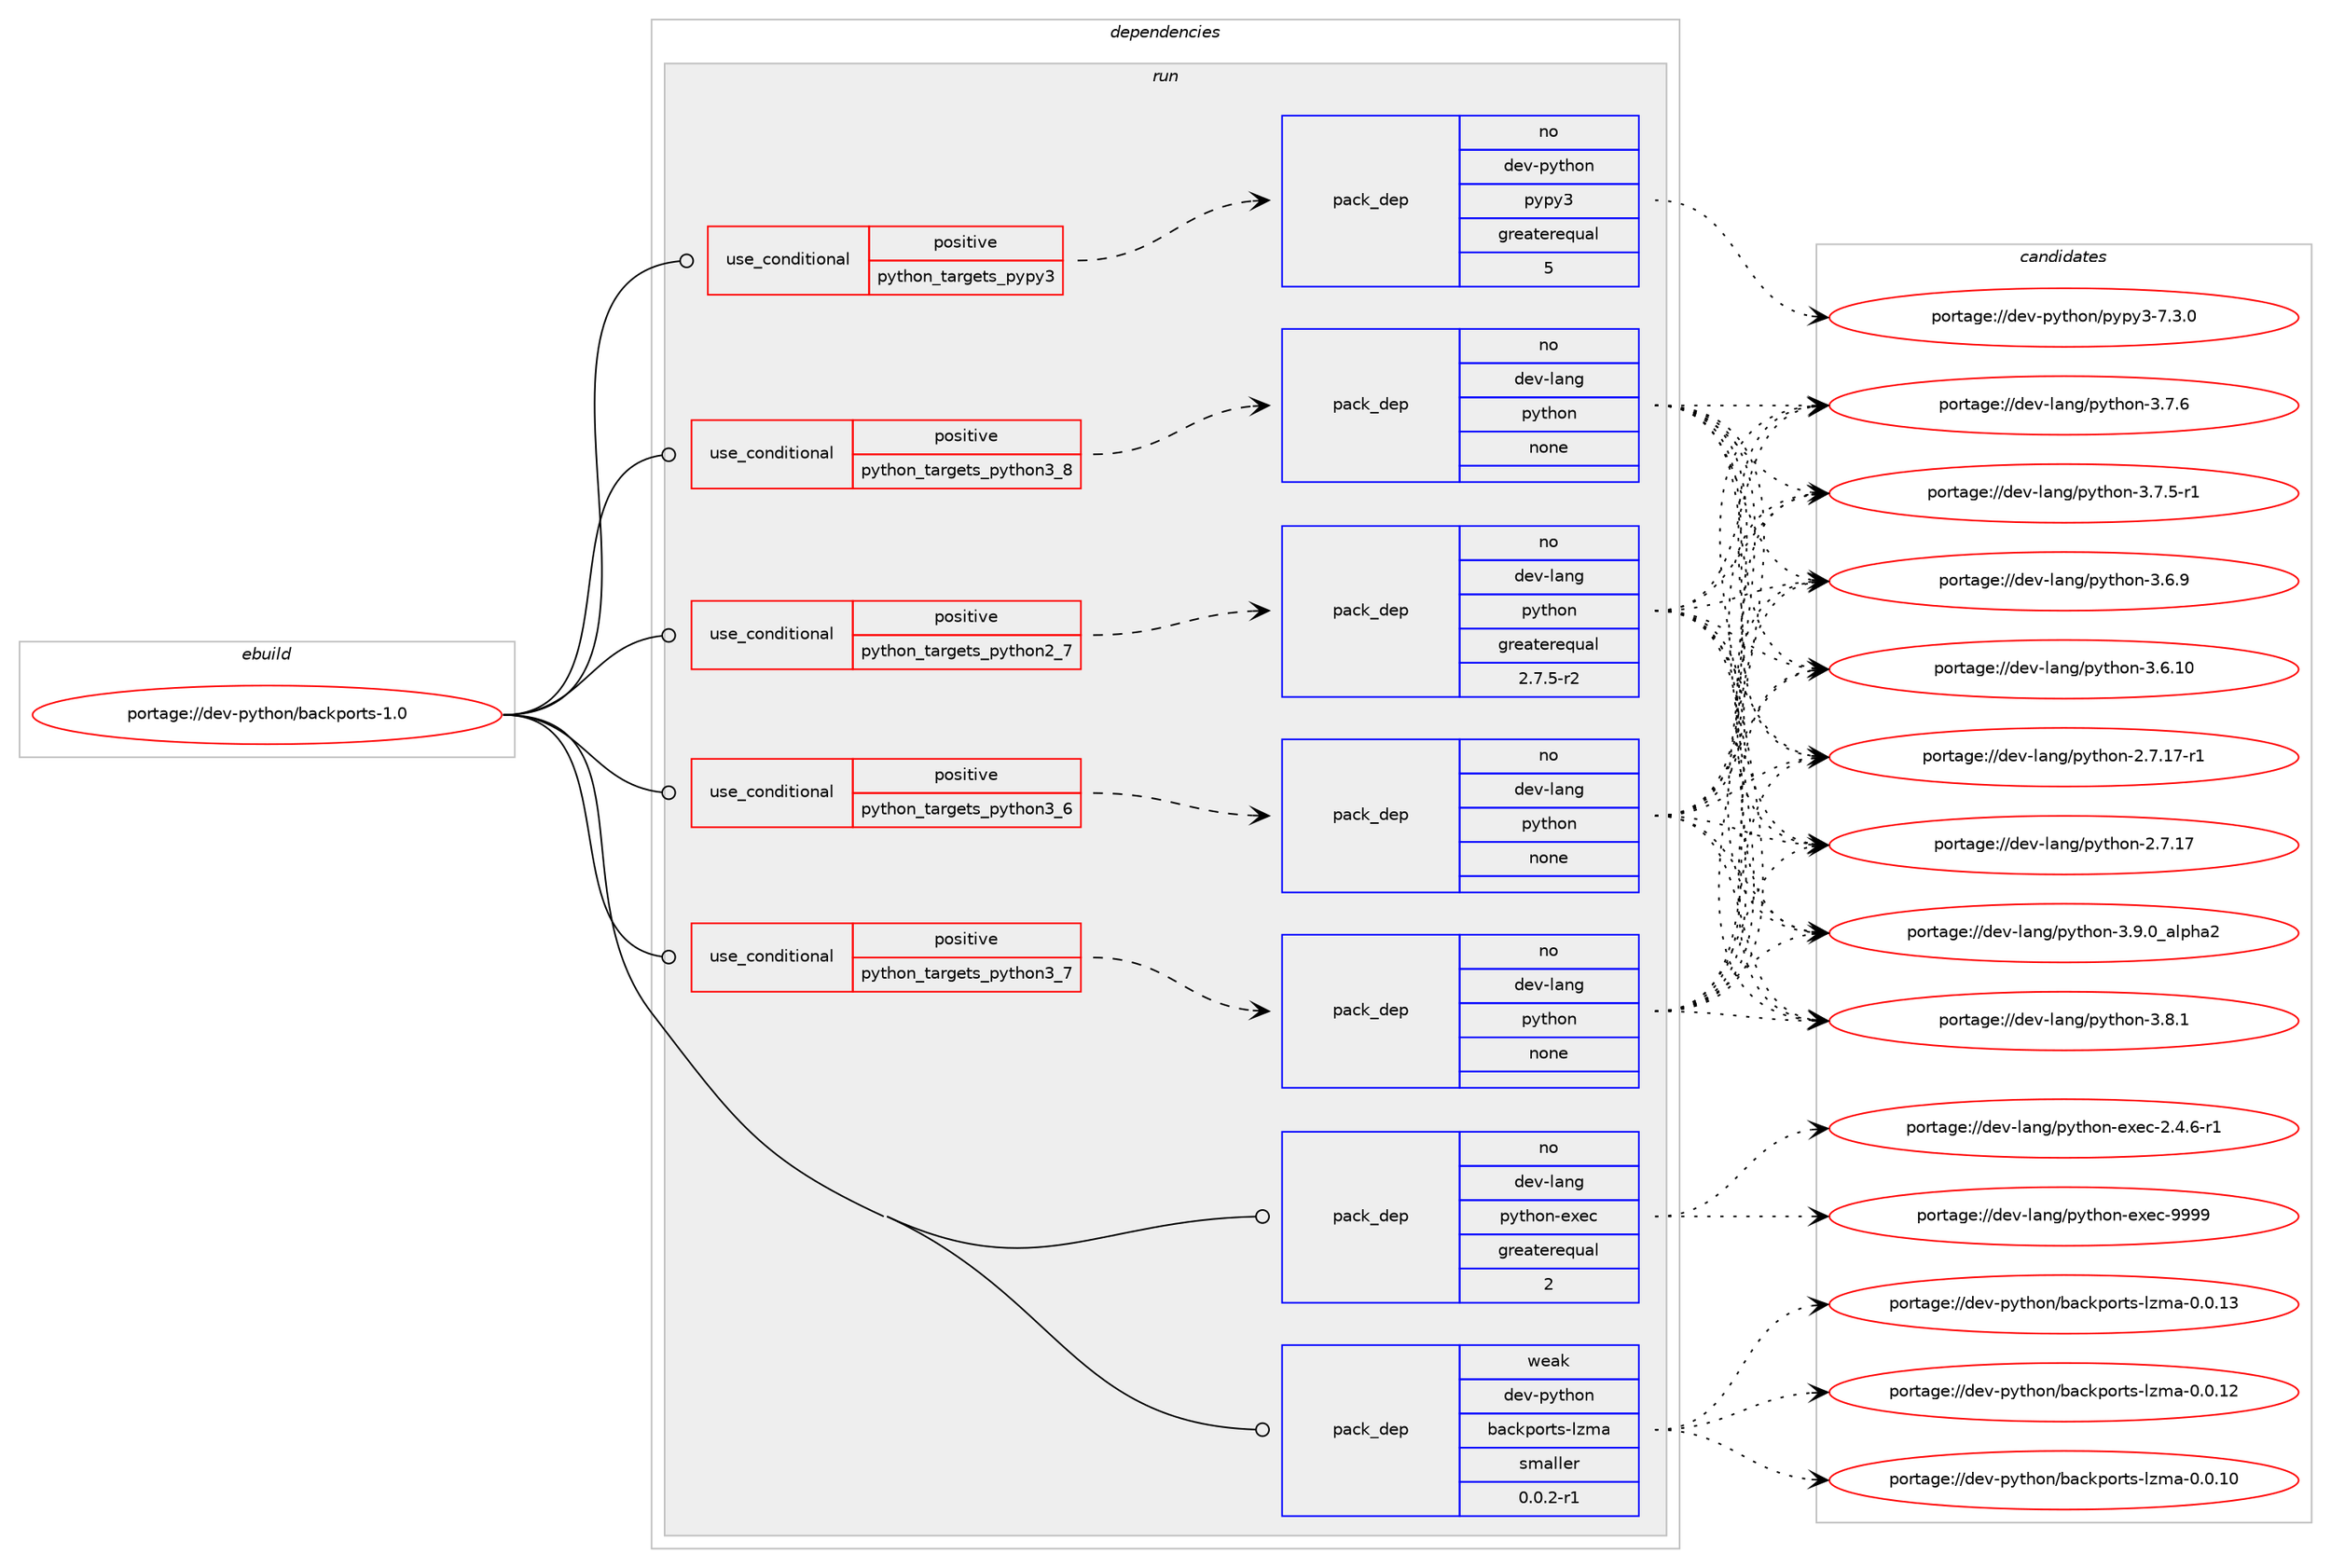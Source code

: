 digraph prolog {

# *************
# Graph options
# *************

newrank=true;
concentrate=true;
compound=true;
graph [rankdir=LR,fontname=Helvetica,fontsize=10,ranksep=1.5];#, ranksep=2.5, nodesep=0.2];
edge  [arrowhead=vee];
node  [fontname=Helvetica,fontsize=10];

# **********
# The ebuild
# **********

subgraph cluster_leftcol {
color=gray;
label=<<i>ebuild</i>>;
id [label="portage://dev-python/backports-1.0", color=red, width=4, href="../dev-python/backports-1.0.svg"];
}

# ****************
# The dependencies
# ****************

subgraph cluster_midcol {
color=gray;
label=<<i>dependencies</i>>;
subgraph cluster_compile {
fillcolor="#eeeeee";
style=filled;
label=<<i>compile</i>>;
}
subgraph cluster_compileandrun {
fillcolor="#eeeeee";
style=filled;
label=<<i>compile and run</i>>;
}
subgraph cluster_run {
fillcolor="#eeeeee";
style=filled;
label=<<i>run</i>>;
subgraph cond118616 {
dependency470113 [label=<<TABLE BORDER="0" CELLBORDER="1" CELLSPACING="0" CELLPADDING="4"><TR><TD ROWSPAN="3" CELLPADDING="10">use_conditional</TD></TR><TR><TD>positive</TD></TR><TR><TD>python_targets_pypy3</TD></TR></TABLE>>, shape=none, color=red];
subgraph pack346484 {
dependency470114 [label=<<TABLE BORDER="0" CELLBORDER="1" CELLSPACING="0" CELLPADDING="4" WIDTH="220"><TR><TD ROWSPAN="6" CELLPADDING="30">pack_dep</TD></TR><TR><TD WIDTH="110">no</TD></TR><TR><TD>dev-python</TD></TR><TR><TD>pypy3</TD></TR><TR><TD>greaterequal</TD></TR><TR><TD>5</TD></TR></TABLE>>, shape=none, color=blue];
}
dependency470113:e -> dependency470114:w [weight=20,style="dashed",arrowhead="vee"];
}
id:e -> dependency470113:w [weight=20,style="solid",arrowhead="odot"];
subgraph cond118617 {
dependency470115 [label=<<TABLE BORDER="0" CELLBORDER="1" CELLSPACING="0" CELLPADDING="4"><TR><TD ROWSPAN="3" CELLPADDING="10">use_conditional</TD></TR><TR><TD>positive</TD></TR><TR><TD>python_targets_python2_7</TD></TR></TABLE>>, shape=none, color=red];
subgraph pack346485 {
dependency470116 [label=<<TABLE BORDER="0" CELLBORDER="1" CELLSPACING="0" CELLPADDING="4" WIDTH="220"><TR><TD ROWSPAN="6" CELLPADDING="30">pack_dep</TD></TR><TR><TD WIDTH="110">no</TD></TR><TR><TD>dev-lang</TD></TR><TR><TD>python</TD></TR><TR><TD>greaterequal</TD></TR><TR><TD>2.7.5-r2</TD></TR></TABLE>>, shape=none, color=blue];
}
dependency470115:e -> dependency470116:w [weight=20,style="dashed",arrowhead="vee"];
}
id:e -> dependency470115:w [weight=20,style="solid",arrowhead="odot"];
subgraph cond118618 {
dependency470117 [label=<<TABLE BORDER="0" CELLBORDER="1" CELLSPACING="0" CELLPADDING="4"><TR><TD ROWSPAN="3" CELLPADDING="10">use_conditional</TD></TR><TR><TD>positive</TD></TR><TR><TD>python_targets_python3_6</TD></TR></TABLE>>, shape=none, color=red];
subgraph pack346486 {
dependency470118 [label=<<TABLE BORDER="0" CELLBORDER="1" CELLSPACING="0" CELLPADDING="4" WIDTH="220"><TR><TD ROWSPAN="6" CELLPADDING="30">pack_dep</TD></TR><TR><TD WIDTH="110">no</TD></TR><TR><TD>dev-lang</TD></TR><TR><TD>python</TD></TR><TR><TD>none</TD></TR><TR><TD></TD></TR></TABLE>>, shape=none, color=blue];
}
dependency470117:e -> dependency470118:w [weight=20,style="dashed",arrowhead="vee"];
}
id:e -> dependency470117:w [weight=20,style="solid",arrowhead="odot"];
subgraph cond118619 {
dependency470119 [label=<<TABLE BORDER="0" CELLBORDER="1" CELLSPACING="0" CELLPADDING="4"><TR><TD ROWSPAN="3" CELLPADDING="10">use_conditional</TD></TR><TR><TD>positive</TD></TR><TR><TD>python_targets_python3_7</TD></TR></TABLE>>, shape=none, color=red];
subgraph pack346487 {
dependency470120 [label=<<TABLE BORDER="0" CELLBORDER="1" CELLSPACING="0" CELLPADDING="4" WIDTH="220"><TR><TD ROWSPAN="6" CELLPADDING="30">pack_dep</TD></TR><TR><TD WIDTH="110">no</TD></TR><TR><TD>dev-lang</TD></TR><TR><TD>python</TD></TR><TR><TD>none</TD></TR><TR><TD></TD></TR></TABLE>>, shape=none, color=blue];
}
dependency470119:e -> dependency470120:w [weight=20,style="dashed",arrowhead="vee"];
}
id:e -> dependency470119:w [weight=20,style="solid",arrowhead="odot"];
subgraph cond118620 {
dependency470121 [label=<<TABLE BORDER="0" CELLBORDER="1" CELLSPACING="0" CELLPADDING="4"><TR><TD ROWSPAN="3" CELLPADDING="10">use_conditional</TD></TR><TR><TD>positive</TD></TR><TR><TD>python_targets_python3_8</TD></TR></TABLE>>, shape=none, color=red];
subgraph pack346488 {
dependency470122 [label=<<TABLE BORDER="0" CELLBORDER="1" CELLSPACING="0" CELLPADDING="4" WIDTH="220"><TR><TD ROWSPAN="6" CELLPADDING="30">pack_dep</TD></TR><TR><TD WIDTH="110">no</TD></TR><TR><TD>dev-lang</TD></TR><TR><TD>python</TD></TR><TR><TD>none</TD></TR><TR><TD></TD></TR></TABLE>>, shape=none, color=blue];
}
dependency470121:e -> dependency470122:w [weight=20,style="dashed",arrowhead="vee"];
}
id:e -> dependency470121:w [weight=20,style="solid",arrowhead="odot"];
subgraph pack346489 {
dependency470123 [label=<<TABLE BORDER="0" CELLBORDER="1" CELLSPACING="0" CELLPADDING="4" WIDTH="220"><TR><TD ROWSPAN="6" CELLPADDING="30">pack_dep</TD></TR><TR><TD WIDTH="110">no</TD></TR><TR><TD>dev-lang</TD></TR><TR><TD>python-exec</TD></TR><TR><TD>greaterequal</TD></TR><TR><TD>2</TD></TR></TABLE>>, shape=none, color=blue];
}
id:e -> dependency470123:w [weight=20,style="solid",arrowhead="odot"];
subgraph pack346490 {
dependency470124 [label=<<TABLE BORDER="0" CELLBORDER="1" CELLSPACING="0" CELLPADDING="4" WIDTH="220"><TR><TD ROWSPAN="6" CELLPADDING="30">pack_dep</TD></TR><TR><TD WIDTH="110">weak</TD></TR><TR><TD>dev-python</TD></TR><TR><TD>backports-lzma</TD></TR><TR><TD>smaller</TD></TR><TR><TD>0.0.2-r1</TD></TR></TABLE>>, shape=none, color=blue];
}
id:e -> dependency470124:w [weight=20,style="solid",arrowhead="odot"];
}
}

# **************
# The candidates
# **************

subgraph cluster_choices {
rank=same;
color=gray;
label=<<i>candidates</i>>;

subgraph choice346484 {
color=black;
nodesep=1;
choice100101118451121211161041111104711212111212151455546514648 [label="portage://dev-python/pypy3-7.3.0", color=red, width=4,href="../dev-python/pypy3-7.3.0.svg"];
dependency470114:e -> choice100101118451121211161041111104711212111212151455546514648:w [style=dotted,weight="100"];
}
subgraph choice346485 {
color=black;
nodesep=1;
choice10010111845108971101034711212111610411111045514657464895971081121049750 [label="portage://dev-lang/python-3.9.0_alpha2", color=red, width=4,href="../dev-lang/python-3.9.0_alpha2.svg"];
choice100101118451089711010347112121116104111110455146564649 [label="portage://dev-lang/python-3.8.1", color=red, width=4,href="../dev-lang/python-3.8.1.svg"];
choice100101118451089711010347112121116104111110455146554654 [label="portage://dev-lang/python-3.7.6", color=red, width=4,href="../dev-lang/python-3.7.6.svg"];
choice1001011184510897110103471121211161041111104551465546534511449 [label="portage://dev-lang/python-3.7.5-r1", color=red, width=4,href="../dev-lang/python-3.7.5-r1.svg"];
choice100101118451089711010347112121116104111110455146544657 [label="portage://dev-lang/python-3.6.9", color=red, width=4,href="../dev-lang/python-3.6.9.svg"];
choice10010111845108971101034711212111610411111045514654464948 [label="portage://dev-lang/python-3.6.10", color=red, width=4,href="../dev-lang/python-3.6.10.svg"];
choice100101118451089711010347112121116104111110455046554649554511449 [label="portage://dev-lang/python-2.7.17-r1", color=red, width=4,href="../dev-lang/python-2.7.17-r1.svg"];
choice10010111845108971101034711212111610411111045504655464955 [label="portage://dev-lang/python-2.7.17", color=red, width=4,href="../dev-lang/python-2.7.17.svg"];
dependency470116:e -> choice10010111845108971101034711212111610411111045514657464895971081121049750:w [style=dotted,weight="100"];
dependency470116:e -> choice100101118451089711010347112121116104111110455146564649:w [style=dotted,weight="100"];
dependency470116:e -> choice100101118451089711010347112121116104111110455146554654:w [style=dotted,weight="100"];
dependency470116:e -> choice1001011184510897110103471121211161041111104551465546534511449:w [style=dotted,weight="100"];
dependency470116:e -> choice100101118451089711010347112121116104111110455146544657:w [style=dotted,weight="100"];
dependency470116:e -> choice10010111845108971101034711212111610411111045514654464948:w [style=dotted,weight="100"];
dependency470116:e -> choice100101118451089711010347112121116104111110455046554649554511449:w [style=dotted,weight="100"];
dependency470116:e -> choice10010111845108971101034711212111610411111045504655464955:w [style=dotted,weight="100"];
}
subgraph choice346486 {
color=black;
nodesep=1;
choice10010111845108971101034711212111610411111045514657464895971081121049750 [label="portage://dev-lang/python-3.9.0_alpha2", color=red, width=4,href="../dev-lang/python-3.9.0_alpha2.svg"];
choice100101118451089711010347112121116104111110455146564649 [label="portage://dev-lang/python-3.8.1", color=red, width=4,href="../dev-lang/python-3.8.1.svg"];
choice100101118451089711010347112121116104111110455146554654 [label="portage://dev-lang/python-3.7.6", color=red, width=4,href="../dev-lang/python-3.7.6.svg"];
choice1001011184510897110103471121211161041111104551465546534511449 [label="portage://dev-lang/python-3.7.5-r1", color=red, width=4,href="../dev-lang/python-3.7.5-r1.svg"];
choice100101118451089711010347112121116104111110455146544657 [label="portage://dev-lang/python-3.6.9", color=red, width=4,href="../dev-lang/python-3.6.9.svg"];
choice10010111845108971101034711212111610411111045514654464948 [label="portage://dev-lang/python-3.6.10", color=red, width=4,href="../dev-lang/python-3.6.10.svg"];
choice100101118451089711010347112121116104111110455046554649554511449 [label="portage://dev-lang/python-2.7.17-r1", color=red, width=4,href="../dev-lang/python-2.7.17-r1.svg"];
choice10010111845108971101034711212111610411111045504655464955 [label="portage://dev-lang/python-2.7.17", color=red, width=4,href="../dev-lang/python-2.7.17.svg"];
dependency470118:e -> choice10010111845108971101034711212111610411111045514657464895971081121049750:w [style=dotted,weight="100"];
dependency470118:e -> choice100101118451089711010347112121116104111110455146564649:w [style=dotted,weight="100"];
dependency470118:e -> choice100101118451089711010347112121116104111110455146554654:w [style=dotted,weight="100"];
dependency470118:e -> choice1001011184510897110103471121211161041111104551465546534511449:w [style=dotted,weight="100"];
dependency470118:e -> choice100101118451089711010347112121116104111110455146544657:w [style=dotted,weight="100"];
dependency470118:e -> choice10010111845108971101034711212111610411111045514654464948:w [style=dotted,weight="100"];
dependency470118:e -> choice100101118451089711010347112121116104111110455046554649554511449:w [style=dotted,weight="100"];
dependency470118:e -> choice10010111845108971101034711212111610411111045504655464955:w [style=dotted,weight="100"];
}
subgraph choice346487 {
color=black;
nodesep=1;
choice10010111845108971101034711212111610411111045514657464895971081121049750 [label="portage://dev-lang/python-3.9.0_alpha2", color=red, width=4,href="../dev-lang/python-3.9.0_alpha2.svg"];
choice100101118451089711010347112121116104111110455146564649 [label="portage://dev-lang/python-3.8.1", color=red, width=4,href="../dev-lang/python-3.8.1.svg"];
choice100101118451089711010347112121116104111110455146554654 [label="portage://dev-lang/python-3.7.6", color=red, width=4,href="../dev-lang/python-3.7.6.svg"];
choice1001011184510897110103471121211161041111104551465546534511449 [label="portage://dev-lang/python-3.7.5-r1", color=red, width=4,href="../dev-lang/python-3.7.5-r1.svg"];
choice100101118451089711010347112121116104111110455146544657 [label="portage://dev-lang/python-3.6.9", color=red, width=4,href="../dev-lang/python-3.6.9.svg"];
choice10010111845108971101034711212111610411111045514654464948 [label="portage://dev-lang/python-3.6.10", color=red, width=4,href="../dev-lang/python-3.6.10.svg"];
choice100101118451089711010347112121116104111110455046554649554511449 [label="portage://dev-lang/python-2.7.17-r1", color=red, width=4,href="../dev-lang/python-2.7.17-r1.svg"];
choice10010111845108971101034711212111610411111045504655464955 [label="portage://dev-lang/python-2.7.17", color=red, width=4,href="../dev-lang/python-2.7.17.svg"];
dependency470120:e -> choice10010111845108971101034711212111610411111045514657464895971081121049750:w [style=dotted,weight="100"];
dependency470120:e -> choice100101118451089711010347112121116104111110455146564649:w [style=dotted,weight="100"];
dependency470120:e -> choice100101118451089711010347112121116104111110455146554654:w [style=dotted,weight="100"];
dependency470120:e -> choice1001011184510897110103471121211161041111104551465546534511449:w [style=dotted,weight="100"];
dependency470120:e -> choice100101118451089711010347112121116104111110455146544657:w [style=dotted,weight="100"];
dependency470120:e -> choice10010111845108971101034711212111610411111045514654464948:w [style=dotted,weight="100"];
dependency470120:e -> choice100101118451089711010347112121116104111110455046554649554511449:w [style=dotted,weight="100"];
dependency470120:e -> choice10010111845108971101034711212111610411111045504655464955:w [style=dotted,weight="100"];
}
subgraph choice346488 {
color=black;
nodesep=1;
choice10010111845108971101034711212111610411111045514657464895971081121049750 [label="portage://dev-lang/python-3.9.0_alpha2", color=red, width=4,href="../dev-lang/python-3.9.0_alpha2.svg"];
choice100101118451089711010347112121116104111110455146564649 [label="portage://dev-lang/python-3.8.1", color=red, width=4,href="../dev-lang/python-3.8.1.svg"];
choice100101118451089711010347112121116104111110455146554654 [label="portage://dev-lang/python-3.7.6", color=red, width=4,href="../dev-lang/python-3.7.6.svg"];
choice1001011184510897110103471121211161041111104551465546534511449 [label="portage://dev-lang/python-3.7.5-r1", color=red, width=4,href="../dev-lang/python-3.7.5-r1.svg"];
choice100101118451089711010347112121116104111110455146544657 [label="portage://dev-lang/python-3.6.9", color=red, width=4,href="../dev-lang/python-3.6.9.svg"];
choice10010111845108971101034711212111610411111045514654464948 [label="portage://dev-lang/python-3.6.10", color=red, width=4,href="../dev-lang/python-3.6.10.svg"];
choice100101118451089711010347112121116104111110455046554649554511449 [label="portage://dev-lang/python-2.7.17-r1", color=red, width=4,href="../dev-lang/python-2.7.17-r1.svg"];
choice10010111845108971101034711212111610411111045504655464955 [label="portage://dev-lang/python-2.7.17", color=red, width=4,href="../dev-lang/python-2.7.17.svg"];
dependency470122:e -> choice10010111845108971101034711212111610411111045514657464895971081121049750:w [style=dotted,weight="100"];
dependency470122:e -> choice100101118451089711010347112121116104111110455146564649:w [style=dotted,weight="100"];
dependency470122:e -> choice100101118451089711010347112121116104111110455146554654:w [style=dotted,weight="100"];
dependency470122:e -> choice1001011184510897110103471121211161041111104551465546534511449:w [style=dotted,weight="100"];
dependency470122:e -> choice100101118451089711010347112121116104111110455146544657:w [style=dotted,weight="100"];
dependency470122:e -> choice10010111845108971101034711212111610411111045514654464948:w [style=dotted,weight="100"];
dependency470122:e -> choice100101118451089711010347112121116104111110455046554649554511449:w [style=dotted,weight="100"];
dependency470122:e -> choice10010111845108971101034711212111610411111045504655464955:w [style=dotted,weight="100"];
}
subgraph choice346489 {
color=black;
nodesep=1;
choice10010111845108971101034711212111610411111045101120101994557575757 [label="portage://dev-lang/python-exec-9999", color=red, width=4,href="../dev-lang/python-exec-9999.svg"];
choice10010111845108971101034711212111610411111045101120101994550465246544511449 [label="portage://dev-lang/python-exec-2.4.6-r1", color=red, width=4,href="../dev-lang/python-exec-2.4.6-r1.svg"];
dependency470123:e -> choice10010111845108971101034711212111610411111045101120101994557575757:w [style=dotted,weight="100"];
dependency470123:e -> choice10010111845108971101034711212111610411111045101120101994550465246544511449:w [style=dotted,weight="100"];
}
subgraph choice346490 {
color=black;
nodesep=1;
choice1001011184511212111610411111047989799107112111114116115451081221099745484648464951 [label="portage://dev-python/backports-lzma-0.0.13", color=red, width=4,href="../dev-python/backports-lzma-0.0.13.svg"];
choice1001011184511212111610411111047989799107112111114116115451081221099745484648464950 [label="portage://dev-python/backports-lzma-0.0.12", color=red, width=4,href="../dev-python/backports-lzma-0.0.12.svg"];
choice1001011184511212111610411111047989799107112111114116115451081221099745484648464948 [label="portage://dev-python/backports-lzma-0.0.10", color=red, width=4,href="../dev-python/backports-lzma-0.0.10.svg"];
dependency470124:e -> choice1001011184511212111610411111047989799107112111114116115451081221099745484648464951:w [style=dotted,weight="100"];
dependency470124:e -> choice1001011184511212111610411111047989799107112111114116115451081221099745484648464950:w [style=dotted,weight="100"];
dependency470124:e -> choice1001011184511212111610411111047989799107112111114116115451081221099745484648464948:w [style=dotted,weight="100"];
}
}

}
